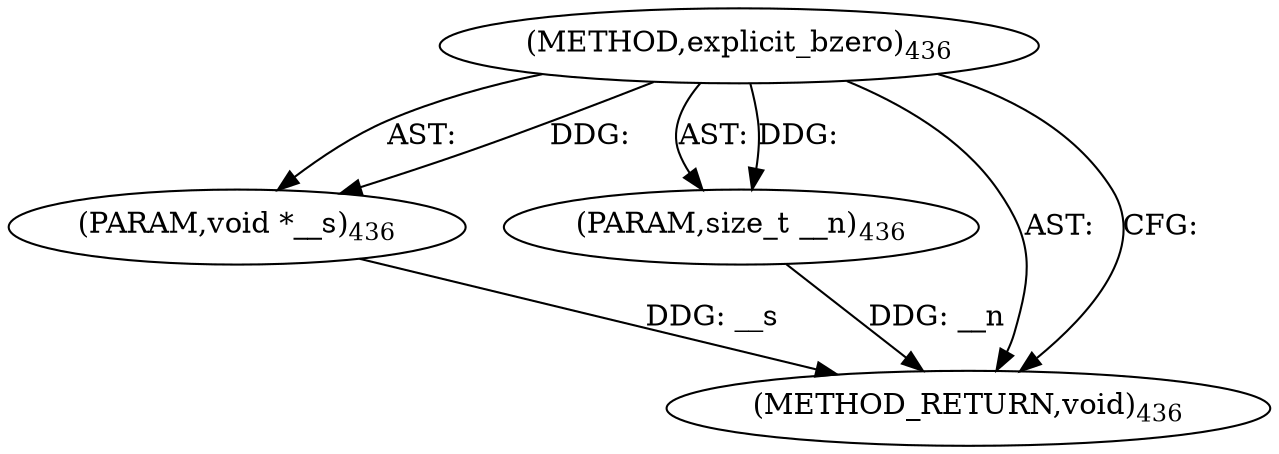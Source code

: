 digraph "explicit_bzero" {  
"98988" [label = <(METHOD,explicit_bzero)<SUB>436</SUB>> ]
"98989" [label = <(PARAM,void *__s)<SUB>436</SUB>> ]
"98990" [label = <(PARAM,size_t __n)<SUB>436</SUB>> ]
"98991" [label = <(METHOD_RETURN,void)<SUB>436</SUB>> ]
  "98988" -> "98989"  [ label = "AST: "] 
  "98988" -> "98990"  [ label = "AST: "] 
  "98988" -> "98991"  [ label = "AST: "] 
  "98988" -> "98991"  [ label = "CFG: "] 
  "98989" -> "98991"  [ label = "DDG: __s"] 
  "98990" -> "98991"  [ label = "DDG: __n"] 
  "98988" -> "98989"  [ label = "DDG: "] 
  "98988" -> "98990"  [ label = "DDG: "] 
}
